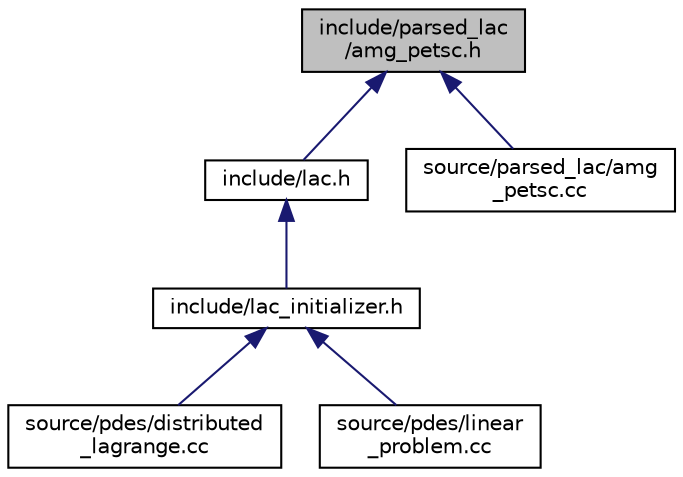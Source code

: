 digraph "include/parsed_lac/amg_petsc.h"
{
 // LATEX_PDF_SIZE
  bgcolor="transparent";
  edge [fontname="Helvetica",fontsize="10",labelfontname="Helvetica",labelfontsize="10"];
  node [fontname="Helvetica",fontsize="10",shape=record];
  Node1 [label="include/parsed_lac\l/amg_petsc.h",height=0.2,width=0.4,color="black", fillcolor="grey75", style="filled", fontcolor="black",tooltip=" "];
  Node1 -> Node2 [dir="back",color="midnightblue",fontsize="10",style="solid",fontname="Helvetica"];
  Node2 [label="include/lac.h",height=0.2,width=0.4,color="black",URL="$lac_8h.html",tooltip=" "];
  Node2 -> Node3 [dir="back",color="midnightblue",fontsize="10",style="solid",fontname="Helvetica"];
  Node3 [label="include/lac_initializer.h",height=0.2,width=0.4,color="black",URL="$lac__initializer_8h.html",tooltip=" "];
  Node3 -> Node4 [dir="back",color="midnightblue",fontsize="10",style="solid",fontname="Helvetica"];
  Node4 [label="source/pdes/distributed\l_lagrange.cc",height=0.2,width=0.4,color="black",URL="$source_2pdes_2distributed__lagrange_8cc.html",tooltip=" "];
  Node3 -> Node5 [dir="back",color="midnightblue",fontsize="10",style="solid",fontname="Helvetica"];
  Node5 [label="source/pdes/linear\l_problem.cc",height=0.2,width=0.4,color="black",URL="$linear__problem_8cc.html",tooltip=" "];
  Node1 -> Node6 [dir="back",color="midnightblue",fontsize="10",style="solid",fontname="Helvetica"];
  Node6 [label="source/parsed_lac/amg\l_petsc.cc",height=0.2,width=0.4,color="black",URL="$amg__petsc_8cc.html",tooltip=" "];
}
